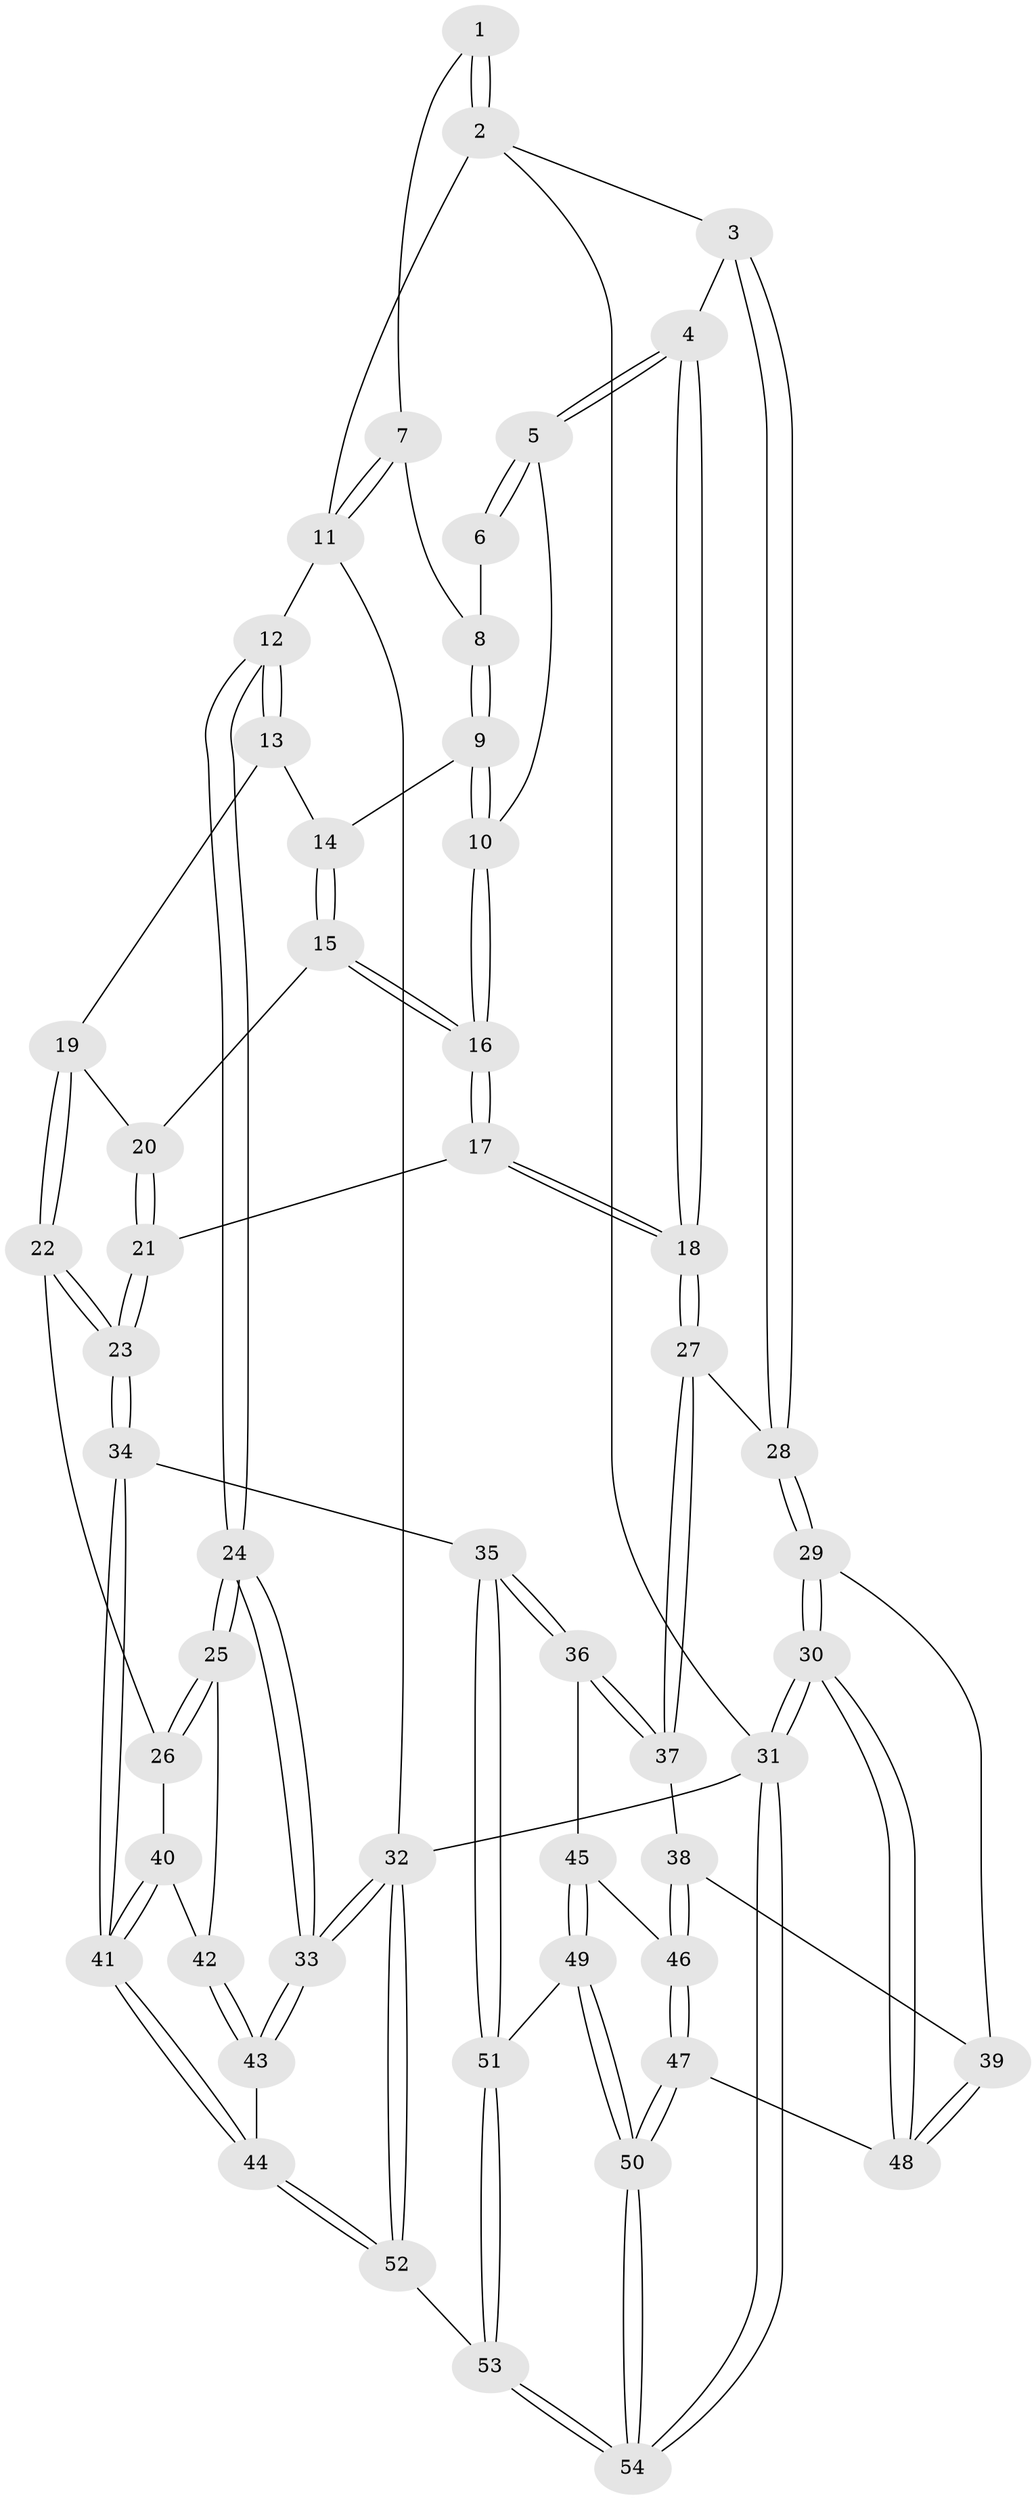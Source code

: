 // coarse degree distribution, {4: 0.10526315789473684, 3: 0.7368421052631579, 6: 0.05263157894736842, 5: 0.05263157894736842, 2: 0.05263157894736842}
// Generated by graph-tools (version 1.1) at 2025/54/03/04/25 22:54:31]
// undirected, 54 vertices, 132 edges
graph export_dot {
  node [color=gray90,style=filled];
  1 [pos="+0.5091477295815455+0"];
  2 [pos="+0+0"];
  3 [pos="+0+0"];
  4 [pos="+0.07011306154136646+0.08232340508013358"];
  5 [pos="+0.461803390338251+0.15944085731173221"];
  6 [pos="+0.5021679063311246+0.037879254616488715"];
  7 [pos="+0.8700531305193951+0"];
  8 [pos="+0.661183258991282+0.05779324622098656"];
  9 [pos="+0.6206090020811708+0.18290613727846064"];
  10 [pos="+0.5170887700077832+0.22044177731819287"];
  11 [pos="+1+0"];
  12 [pos="+1+0.006027254118256831"];
  13 [pos="+0.8837066401150309+0.21545731329218026"];
  14 [pos="+0.7386825681995347+0.21787630600390043"];
  15 [pos="+0.6642302060945299+0.3515175075040392"];
  16 [pos="+0.5100072730010867+0.3440798613581269"];
  17 [pos="+0.4530679286244104+0.46301307319711404"];
  18 [pos="+0.42578909001676685+0.48016738503178774"];
  19 [pos="+0.7932005637442164+0.3611522761917208"];
  20 [pos="+0.7051162930148919+0.3785224003456374"];
  21 [pos="+0.6764279821786079+0.5371386612019444"];
  22 [pos="+0.8193796934384574+0.5594979688514713"];
  23 [pos="+0.7369893529993151+0.5838558757258775"];
  24 [pos="+1+0.555647009712777"];
  25 [pos="+1+0.5563743050480265"];
  26 [pos="+0.8973257999275156+0.569734507144677"];
  27 [pos="+0.40399487615591767+0.5144124725357643"];
  28 [pos="+0+0.3971448977851979"];
  29 [pos="+0+0.6004757027183191"];
  30 [pos="+0+0.8705015457655205"];
  31 [pos="+0+1"];
  32 [pos="+1+1"];
  33 [pos="+1+0.9280013848169637"];
  34 [pos="+0.6534823318474772+0.8060538027949731"];
  35 [pos="+0.6024004800476244+0.8118672024171504"];
  36 [pos="+0.5140725534024501+0.7804113803992981"];
  37 [pos="+0.38688359138174466+0.5947157101625614"];
  38 [pos="+0.23805342625025483+0.6843042731395558"];
  39 [pos="+0.12838308300586007+0.7005213885560387"];
  40 [pos="+0.8491987933130205+0.7329715568404305"];
  41 [pos="+0.6933241892091091+0.8334540533573883"];
  42 [pos="+0.9031083504301869+0.7746159141067827"];
  43 [pos="+0.8883217423151575+0.8121510887515673"];
  44 [pos="+0.7721547775677334+0.910187180592736"];
  45 [pos="+0.38418247693209095+0.8882299705043698"];
  46 [pos="+0.3140637513531067+0.874161641439542"];
  47 [pos="+0.17317826298764535+0.955131693261926"];
  48 [pos="+0.14479746074567007+0.8962040232861859"];
  49 [pos="+0.38442576139581563+0.8908062817759066"];
  50 [pos="+0.1263721025514564+1"];
  51 [pos="+0.491383957649189+1"];
  52 [pos="+0.9772825834338353+1"];
  53 [pos="+0.4888978602486077+1"];
  54 [pos="+0.1176759239822349+1"];
  1 -- 2;
  1 -- 2;
  1 -- 7;
  2 -- 3;
  2 -- 11;
  2 -- 31;
  3 -- 4;
  3 -- 28;
  3 -- 28;
  4 -- 5;
  4 -- 5;
  4 -- 18;
  4 -- 18;
  5 -- 6;
  5 -- 6;
  5 -- 10;
  6 -- 8;
  7 -- 8;
  7 -- 11;
  7 -- 11;
  8 -- 9;
  8 -- 9;
  9 -- 10;
  9 -- 10;
  9 -- 14;
  10 -- 16;
  10 -- 16;
  11 -- 12;
  11 -- 32;
  12 -- 13;
  12 -- 13;
  12 -- 24;
  12 -- 24;
  13 -- 14;
  13 -- 19;
  14 -- 15;
  14 -- 15;
  15 -- 16;
  15 -- 16;
  15 -- 20;
  16 -- 17;
  16 -- 17;
  17 -- 18;
  17 -- 18;
  17 -- 21;
  18 -- 27;
  18 -- 27;
  19 -- 20;
  19 -- 22;
  19 -- 22;
  20 -- 21;
  20 -- 21;
  21 -- 23;
  21 -- 23;
  22 -- 23;
  22 -- 23;
  22 -- 26;
  23 -- 34;
  23 -- 34;
  24 -- 25;
  24 -- 25;
  24 -- 33;
  24 -- 33;
  25 -- 26;
  25 -- 26;
  25 -- 42;
  26 -- 40;
  27 -- 28;
  27 -- 37;
  27 -- 37;
  28 -- 29;
  28 -- 29;
  29 -- 30;
  29 -- 30;
  29 -- 39;
  30 -- 31;
  30 -- 31;
  30 -- 48;
  30 -- 48;
  31 -- 54;
  31 -- 54;
  31 -- 32;
  32 -- 33;
  32 -- 33;
  32 -- 52;
  32 -- 52;
  33 -- 43;
  33 -- 43;
  34 -- 35;
  34 -- 41;
  34 -- 41;
  35 -- 36;
  35 -- 36;
  35 -- 51;
  35 -- 51;
  36 -- 37;
  36 -- 37;
  36 -- 45;
  37 -- 38;
  38 -- 39;
  38 -- 46;
  38 -- 46;
  39 -- 48;
  39 -- 48;
  40 -- 41;
  40 -- 41;
  40 -- 42;
  41 -- 44;
  41 -- 44;
  42 -- 43;
  42 -- 43;
  43 -- 44;
  44 -- 52;
  44 -- 52;
  45 -- 46;
  45 -- 49;
  45 -- 49;
  46 -- 47;
  46 -- 47;
  47 -- 48;
  47 -- 50;
  47 -- 50;
  49 -- 50;
  49 -- 50;
  49 -- 51;
  50 -- 54;
  50 -- 54;
  51 -- 53;
  51 -- 53;
  52 -- 53;
  53 -- 54;
  53 -- 54;
}
